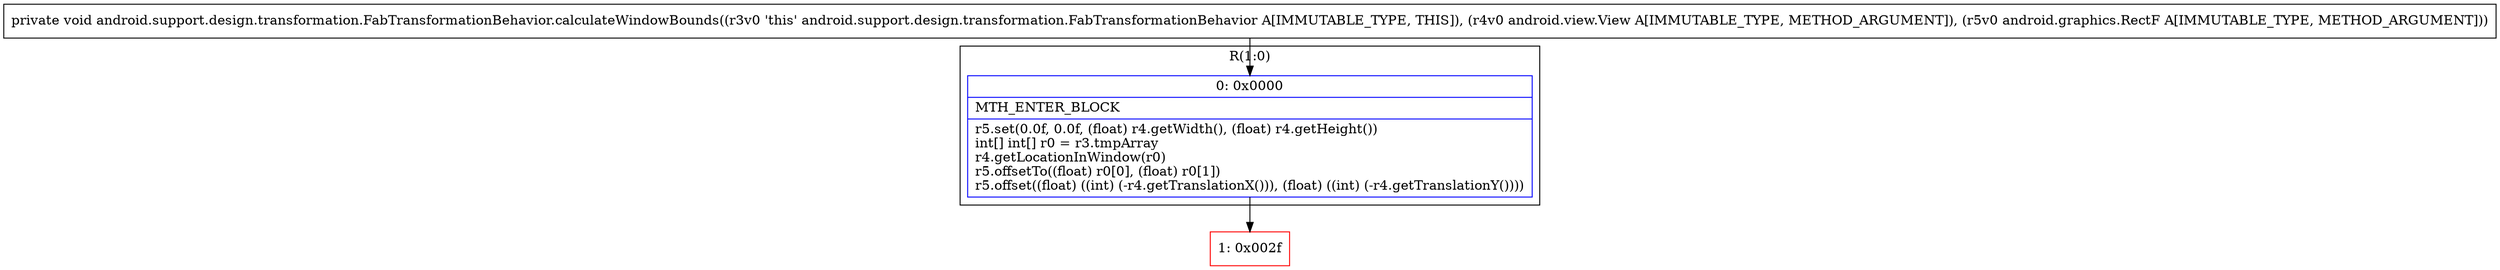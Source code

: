 digraph "CFG forandroid.support.design.transformation.FabTransformationBehavior.calculateWindowBounds(Landroid\/view\/View;Landroid\/graphics\/RectF;)V" {
subgraph cluster_Region_1724796546 {
label = "R(1:0)";
node [shape=record,color=blue];
Node_0 [shape=record,label="{0\:\ 0x0000|MTH_ENTER_BLOCK\l|r5.set(0.0f, 0.0f, (float) r4.getWidth(), (float) r4.getHeight())\lint[] int[] r0 = r3.tmpArray\lr4.getLocationInWindow(r0)\lr5.offsetTo((float) r0[0], (float) r0[1])\lr5.offset((float) ((int) (\-r4.getTranslationX())), (float) ((int) (\-r4.getTranslationY())))\l}"];
}
Node_1 [shape=record,color=red,label="{1\:\ 0x002f}"];
MethodNode[shape=record,label="{private void android.support.design.transformation.FabTransformationBehavior.calculateWindowBounds((r3v0 'this' android.support.design.transformation.FabTransformationBehavior A[IMMUTABLE_TYPE, THIS]), (r4v0 android.view.View A[IMMUTABLE_TYPE, METHOD_ARGUMENT]), (r5v0 android.graphics.RectF A[IMMUTABLE_TYPE, METHOD_ARGUMENT])) }"];
MethodNode -> Node_0;
Node_0 -> Node_1;
}

